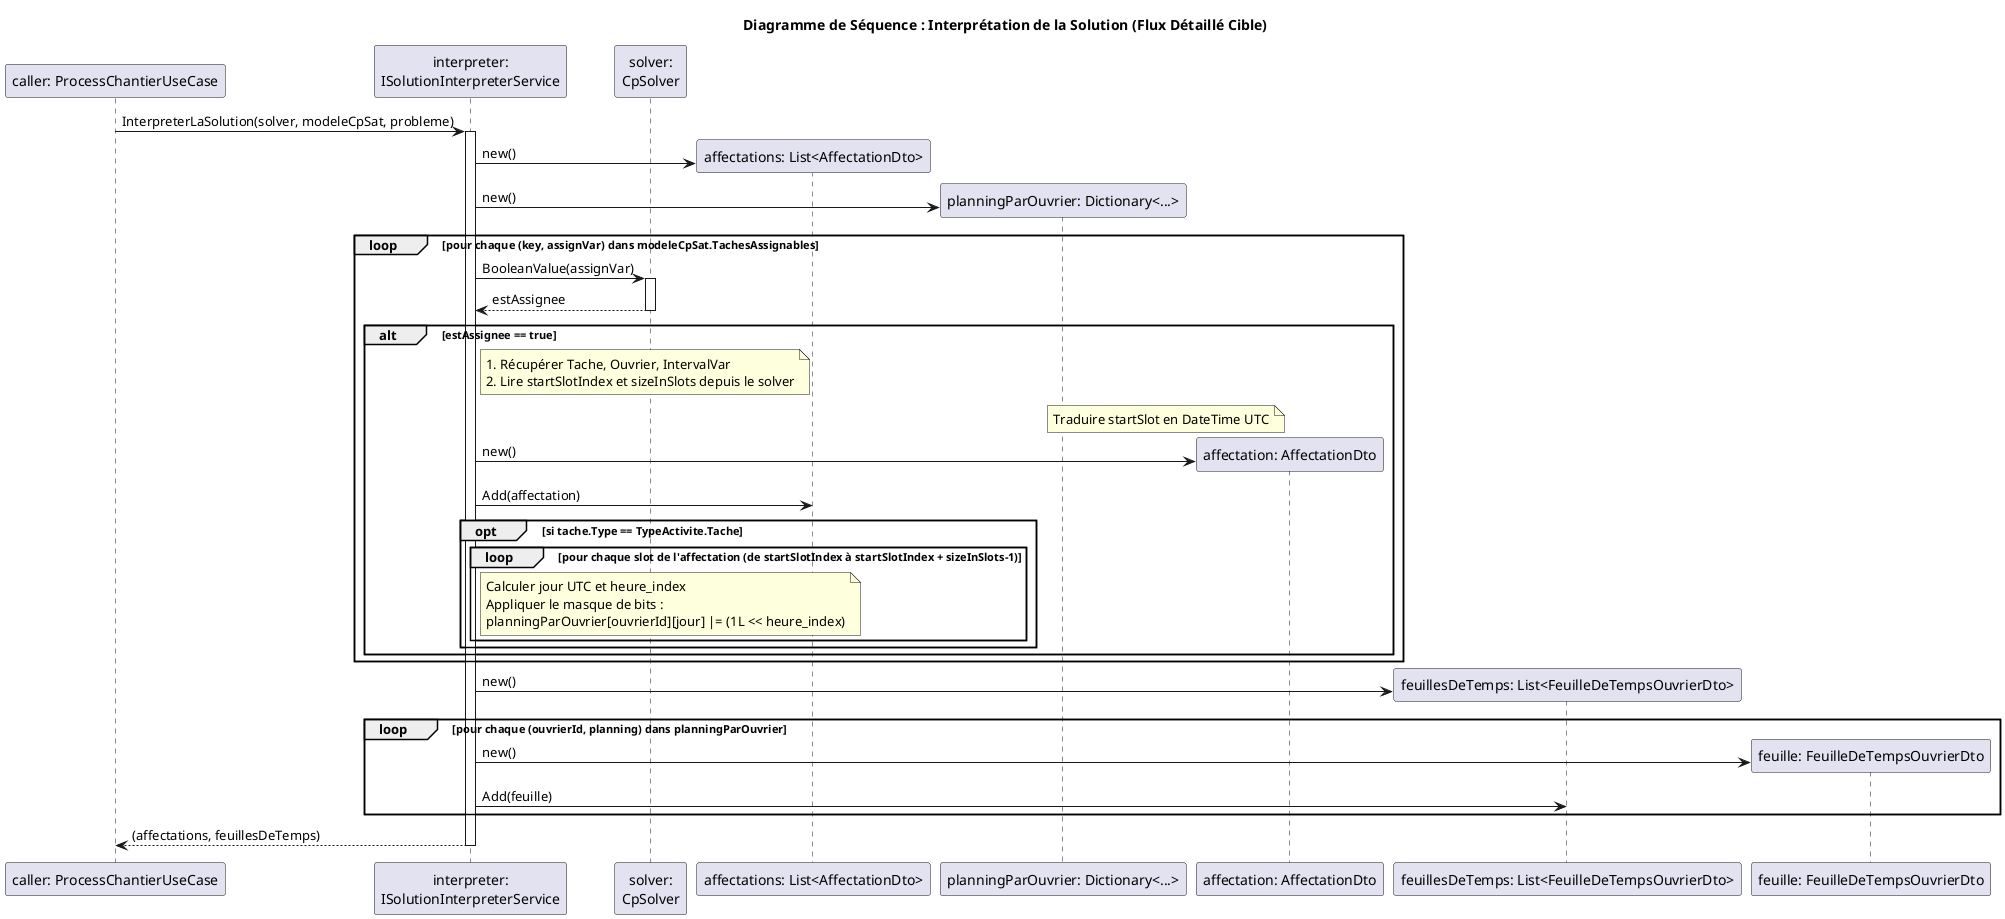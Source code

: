 @startuml
title Diagramme de Séquence : Interprétation de la Solution (Flux Détaillé Cible)
participant "caller: ProcessChantierUseCase" as Caller
participant "interpreter:\nISolutionInterpreterService" as Interpreter
participant "solver:\nCpSolver" as Solver
Caller -> Interpreter : InterpreterLaSolution(solver, modeleCpSat, probleme)
activate Interpreter
' --- Initialisation des structures de retour ---
create "affectations: List<AffectationDto>" as AffectationsList
Interpreter -> AffectationsList : new()
create "planningParOuvrier: Dictionary<...>" as PlanningDict
Interpreter -> PlanningDict : new()
' --- Boucle principale sur les assignations du solveur ---
loop pour chaque (key, assignVar) dans modeleCpSat.TachesAssignables
Interpreter -> Solver : BooleanValue(assignVar)
activate Solver
Solver --> Interpreter : estAssignee
deactivate Solver

alt estAssignee == true
    note right of Interpreter
        1. Récupérer Tache, Ouvrier, IntervalVar
        2. Lire startSlotIndex et sizeInSlots depuis le solver
    end note
    
    ' --- Création de l'AffectationDto (logique existante) ---
    create "affectation: AffectationDto" as Affectation
    note left of Affectation : Traduire startSlot en DateTime UTC
    Interpreter -> Affectation : new()
    Interpreter -> AffectationsList : Add(affectation)
    
    ' --- NOUVEAU : Logique de construction des feuilles de temps ---
    opt si tache.Type == TypeActivite.Tache
        loop pour chaque slot de l'affectation (de startSlotIndex à startSlotIndex + sizeInSlots-1)
            note right of Interpreter
                Calculer jour UTC et heure_index
                Appliquer le masque de bits :
                planningParOuvrier[ouvrierId][jour] |= (1L << heure_index)
            end note
        end loop
    end opt
end
end
' --- NOUVEAU : Finalisation des feuilles de temps ---
create "feuillesDeTemps: List<FeuilleDeTempsOuvrierDto>" as FeuillesList
Interpreter -> FeuillesList : new()
loop pour chaque (ouvrierId, planning) dans planningParOuvrier
create "feuille: FeuilleDeTempsOuvrierDto" as Feuille
Interpreter -> Feuille : new()
Interpreter -> FeuillesList : Add(feuille)
end
' --- Retour du tuple ---
Interpreter --> Caller : (affectations, feuillesDeTemps)
deactivate Interpreter
@enduml